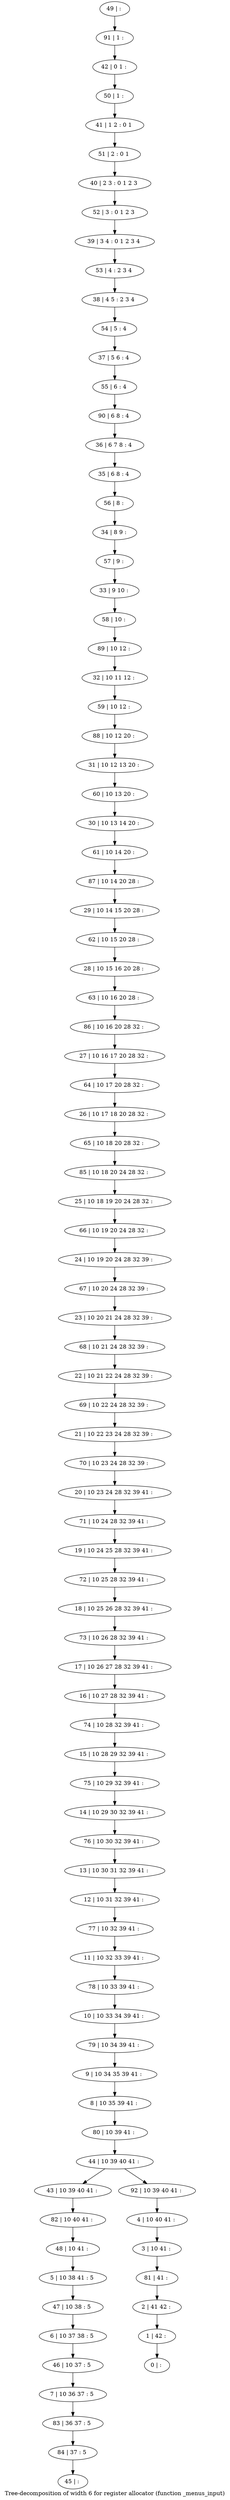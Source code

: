 digraph G {
graph [label="Tree-decomposition of width 6 for register allocator (function _menus_input)"]
0[label="0 | : "];
1[label="1 | 42 : "];
2[label="2 | 41 42 : "];
3[label="3 | 10 41 : "];
4[label="4 | 10 40 41 : "];
5[label="5 | 10 38 41 : 5 "];
6[label="6 | 10 37 38 : 5 "];
7[label="7 | 10 36 37 : 5 "];
8[label="8 | 10 35 39 41 : "];
9[label="9 | 10 34 35 39 41 : "];
10[label="10 | 10 33 34 39 41 : "];
11[label="11 | 10 32 33 39 41 : "];
12[label="12 | 10 31 32 39 41 : "];
13[label="13 | 10 30 31 32 39 41 : "];
14[label="14 | 10 29 30 32 39 41 : "];
15[label="15 | 10 28 29 32 39 41 : "];
16[label="16 | 10 27 28 32 39 41 : "];
17[label="17 | 10 26 27 28 32 39 41 : "];
18[label="18 | 10 25 26 28 32 39 41 : "];
19[label="19 | 10 24 25 28 32 39 41 : "];
20[label="20 | 10 23 24 28 32 39 41 : "];
21[label="21 | 10 22 23 24 28 32 39 : "];
22[label="22 | 10 21 22 24 28 32 39 : "];
23[label="23 | 10 20 21 24 28 32 39 : "];
24[label="24 | 10 19 20 24 28 32 39 : "];
25[label="25 | 10 18 19 20 24 28 32 : "];
26[label="26 | 10 17 18 20 28 32 : "];
27[label="27 | 10 16 17 20 28 32 : "];
28[label="28 | 10 15 16 20 28 : "];
29[label="29 | 10 14 15 20 28 : "];
30[label="30 | 10 13 14 20 : "];
31[label="31 | 10 12 13 20 : "];
32[label="32 | 10 11 12 : "];
33[label="33 | 9 10 : "];
34[label="34 | 8 9 : "];
35[label="35 | 6 8 : 4 "];
36[label="36 | 6 7 8 : 4 "];
37[label="37 | 5 6 : 4 "];
38[label="38 | 4 5 : 2 3 4 "];
39[label="39 | 3 4 : 0 1 2 3 4 "];
40[label="40 | 2 3 : 0 1 2 3 "];
41[label="41 | 1 2 : 0 1 "];
42[label="42 | 0 1 : "];
43[label="43 | 10 39 40 41 : "];
44[label="44 | 10 39 40 41 : "];
45[label="45 | : "];
46[label="46 | 10 37 : 5 "];
47[label="47 | 10 38 : 5 "];
48[label="48 | 10 41 : "];
49[label="49 | : "];
50[label="50 | 1 : "];
51[label="51 | 2 : 0 1 "];
52[label="52 | 3 : 0 1 2 3 "];
53[label="53 | 4 : 2 3 4 "];
54[label="54 | 5 : 4 "];
55[label="55 | 6 : 4 "];
56[label="56 | 8 : "];
57[label="57 | 9 : "];
58[label="58 | 10 : "];
59[label="59 | 10 12 : "];
60[label="60 | 10 13 20 : "];
61[label="61 | 10 14 20 : "];
62[label="62 | 10 15 20 28 : "];
63[label="63 | 10 16 20 28 : "];
64[label="64 | 10 17 20 28 32 : "];
65[label="65 | 10 18 20 28 32 : "];
66[label="66 | 10 19 20 24 28 32 : "];
67[label="67 | 10 20 24 28 32 39 : "];
68[label="68 | 10 21 24 28 32 39 : "];
69[label="69 | 10 22 24 28 32 39 : "];
70[label="70 | 10 23 24 28 32 39 : "];
71[label="71 | 10 24 28 32 39 41 : "];
72[label="72 | 10 25 28 32 39 41 : "];
73[label="73 | 10 26 28 32 39 41 : "];
74[label="74 | 10 28 32 39 41 : "];
75[label="75 | 10 29 32 39 41 : "];
76[label="76 | 10 30 32 39 41 : "];
77[label="77 | 10 32 39 41 : "];
78[label="78 | 10 33 39 41 : "];
79[label="79 | 10 34 39 41 : "];
80[label="80 | 10 39 41 : "];
81[label="81 | 41 : "];
82[label="82 | 10 40 41 : "];
83[label="83 | 36 37 : 5 "];
84[label="84 | 37 : 5 "];
85[label="85 | 10 18 20 24 28 32 : "];
86[label="86 | 10 16 20 28 32 : "];
87[label="87 | 10 14 20 28 : "];
88[label="88 | 10 12 20 : "];
89[label="89 | 10 12 : "];
90[label="90 | 6 8 : 4 "];
91[label="91 | 1 : "];
92[label="92 | 10 39 40 41 : "];
46->7 ;
6->46 ;
47->6 ;
5->47 ;
48->5 ;
82->48 ;
43->82 ;
7->83 ;
84->45 ;
83->84 ;
49->91 ;
91->42 ;
42->50 ;
50->41 ;
41->51 ;
51->40 ;
40->52 ;
52->39 ;
39->53 ;
53->38 ;
38->54 ;
54->37 ;
37->55 ;
55->90 ;
90->36 ;
36->35 ;
35->56 ;
56->34 ;
34->57 ;
57->33 ;
33->58 ;
58->89 ;
89->32 ;
32->59 ;
59->88 ;
88->31 ;
31->60 ;
60->30 ;
30->61 ;
61->87 ;
87->29 ;
29->62 ;
62->28 ;
28->63 ;
63->86 ;
86->27 ;
27->64 ;
64->26 ;
26->65 ;
65->85 ;
85->25 ;
25->66 ;
66->24 ;
24->67 ;
67->23 ;
23->68 ;
68->22 ;
22->69 ;
69->21 ;
21->70 ;
70->20 ;
20->71 ;
71->19 ;
19->72 ;
72->18 ;
18->73 ;
73->17 ;
17->16 ;
16->74 ;
74->15 ;
15->75 ;
75->14 ;
14->76 ;
76->13 ;
13->12 ;
12->77 ;
77->11 ;
11->78 ;
78->10 ;
10->79 ;
79->9 ;
9->8 ;
8->80 ;
80->44 ;
4->3 ;
3->81 ;
81->2 ;
2->1 ;
1->0 ;
92->4 ;
44->43 ;
44->92 ;
}
